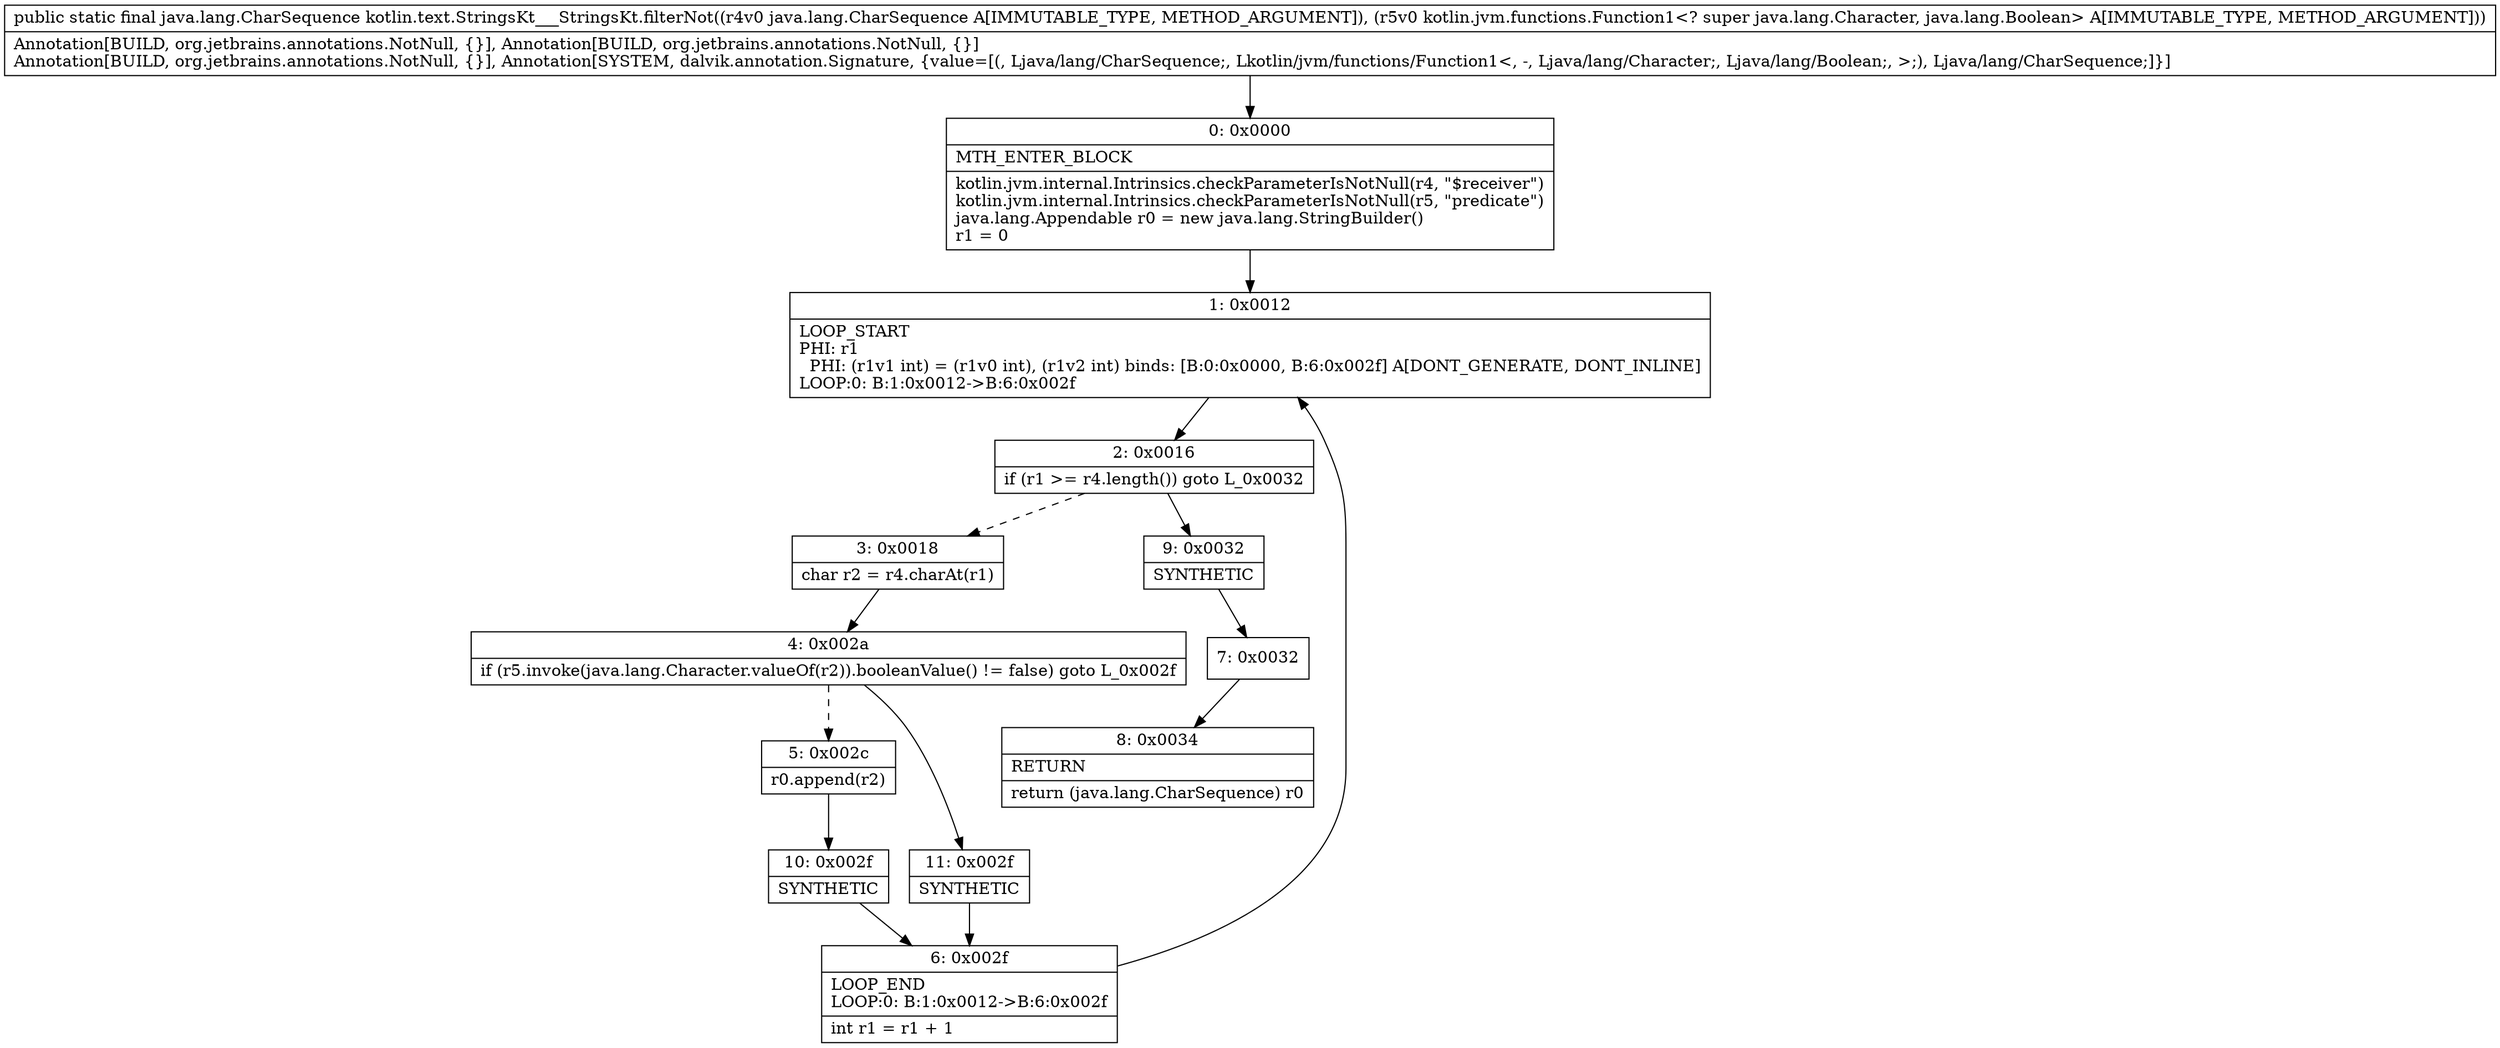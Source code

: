 digraph "CFG forkotlin.text.StringsKt___StringsKt.filterNot(Ljava\/lang\/CharSequence;Lkotlin\/jvm\/functions\/Function1;)Ljava\/lang\/CharSequence;" {
Node_0 [shape=record,label="{0\:\ 0x0000|MTH_ENTER_BLOCK\l|kotlin.jvm.internal.Intrinsics.checkParameterIsNotNull(r4, \"$receiver\")\lkotlin.jvm.internal.Intrinsics.checkParameterIsNotNull(r5, \"predicate\")\ljava.lang.Appendable r0 = new java.lang.StringBuilder()\lr1 = 0\l}"];
Node_1 [shape=record,label="{1\:\ 0x0012|LOOP_START\lPHI: r1 \l  PHI: (r1v1 int) = (r1v0 int), (r1v2 int) binds: [B:0:0x0000, B:6:0x002f] A[DONT_GENERATE, DONT_INLINE]\lLOOP:0: B:1:0x0012\-\>B:6:0x002f\l}"];
Node_2 [shape=record,label="{2\:\ 0x0016|if (r1 \>= r4.length()) goto L_0x0032\l}"];
Node_3 [shape=record,label="{3\:\ 0x0018|char r2 = r4.charAt(r1)\l}"];
Node_4 [shape=record,label="{4\:\ 0x002a|if (r5.invoke(java.lang.Character.valueOf(r2)).booleanValue() != false) goto L_0x002f\l}"];
Node_5 [shape=record,label="{5\:\ 0x002c|r0.append(r2)\l}"];
Node_6 [shape=record,label="{6\:\ 0x002f|LOOP_END\lLOOP:0: B:1:0x0012\-\>B:6:0x002f\l|int r1 = r1 + 1\l}"];
Node_7 [shape=record,label="{7\:\ 0x0032}"];
Node_8 [shape=record,label="{8\:\ 0x0034|RETURN\l|return (java.lang.CharSequence) r0\l}"];
Node_9 [shape=record,label="{9\:\ 0x0032|SYNTHETIC\l}"];
Node_10 [shape=record,label="{10\:\ 0x002f|SYNTHETIC\l}"];
Node_11 [shape=record,label="{11\:\ 0x002f|SYNTHETIC\l}"];
MethodNode[shape=record,label="{public static final java.lang.CharSequence kotlin.text.StringsKt___StringsKt.filterNot((r4v0 java.lang.CharSequence A[IMMUTABLE_TYPE, METHOD_ARGUMENT]), (r5v0 kotlin.jvm.functions.Function1\<? super java.lang.Character, java.lang.Boolean\> A[IMMUTABLE_TYPE, METHOD_ARGUMENT]))  | Annotation[BUILD, org.jetbrains.annotations.NotNull, \{\}], Annotation[BUILD, org.jetbrains.annotations.NotNull, \{\}]\lAnnotation[BUILD, org.jetbrains.annotations.NotNull, \{\}], Annotation[SYSTEM, dalvik.annotation.Signature, \{value=[(, Ljava\/lang\/CharSequence;, Lkotlin\/jvm\/functions\/Function1\<, \-, Ljava\/lang\/Character;, Ljava\/lang\/Boolean;, \>;), Ljava\/lang\/CharSequence;]\}]\l}"];
MethodNode -> Node_0;
Node_0 -> Node_1;
Node_1 -> Node_2;
Node_2 -> Node_3[style=dashed];
Node_2 -> Node_9;
Node_3 -> Node_4;
Node_4 -> Node_5[style=dashed];
Node_4 -> Node_11;
Node_5 -> Node_10;
Node_6 -> Node_1;
Node_7 -> Node_8;
Node_9 -> Node_7;
Node_10 -> Node_6;
Node_11 -> Node_6;
}

